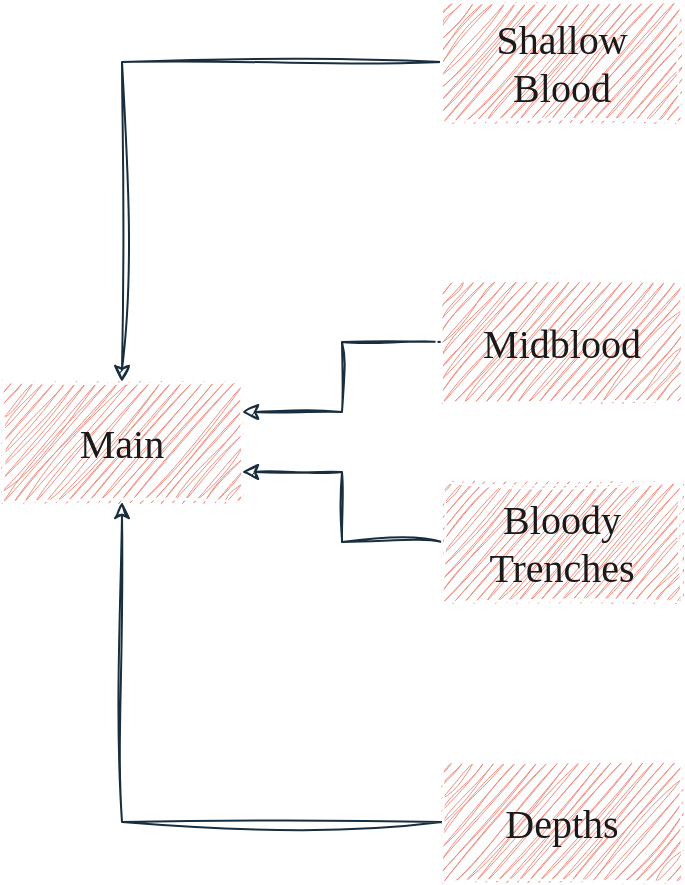 <mxfile version="26.0.16" pages="2">
  <diagram name="Scenes" id="1GiRujSYgf5M7FoMmvSQ">
    <mxGraphModel dx="1502" dy="614" grid="1" gridSize="10" guides="1" tooltips="1" connect="1" arrows="1" fold="1" page="1" pageScale="1" pageWidth="850" pageHeight="1100" math="0" shadow="0">
      <root>
        <mxCell id="0" />
        <mxCell id="1" parent="0" />
        <mxCell id="EugAUjxd0abLgZRfPWGe-1" value="Main" style="rounded=0;whiteSpace=wrap;html=1;glass=0;shadow=0;strokeWidth=1;fontFamily=Garamond;fillColor=#F08E81;fontSize=20;fontStyle=0;align=center;strokeColor=#FFFFFF;fontColor=#1A1A1A;textShadow=0;labelBackgroundColor=none;sketch=1;curveFitting=1;jiggle=2;" vertex="1" parent="1">
          <mxGeometry x="20" y="230" width="120" height="60" as="geometry" />
        </mxCell>
        <mxCell id="EugAUjxd0abLgZRfPWGe-11" style="edgeStyle=orthogonalEdgeStyle;rounded=0;orthogonalLoop=1;jettySize=auto;html=1;exitX=0;exitY=0.5;exitDx=0;exitDy=0;entryX=0.5;entryY=0;entryDx=0;entryDy=0;labelBackgroundColor=none;strokeColor=#182E3E;fontColor=default;sketch=1;curveFitting=1;jiggle=2;" edge="1" parent="1" source="EugAUjxd0abLgZRfPWGe-2" target="EugAUjxd0abLgZRfPWGe-1">
          <mxGeometry relative="1" as="geometry" />
        </mxCell>
        <mxCell id="EugAUjxd0abLgZRfPWGe-2" value="&lt;div&gt;Shallow Blood&lt;/div&gt;" style="rounded=0;whiteSpace=wrap;html=1;glass=0;shadow=0;strokeWidth=1;fontFamily=Garamond;fillColor=#F08E81;fontSize=20;fontStyle=0;align=center;strokeColor=#FFFFFF;fontColor=#1A1A1A;textShadow=0;labelBackgroundColor=none;sketch=1;curveFitting=1;jiggle=2;" vertex="1" parent="1">
          <mxGeometry x="240" y="40" width="120" height="60" as="geometry" />
        </mxCell>
        <mxCell id="EugAUjxd0abLgZRfPWGe-12" style="edgeStyle=orthogonalEdgeStyle;rounded=0;orthogonalLoop=1;jettySize=auto;html=1;exitX=0;exitY=0.5;exitDx=0;exitDy=0;entryX=1;entryY=0.25;entryDx=0;entryDy=0;labelBackgroundColor=none;strokeColor=#182E3E;fontColor=default;sketch=1;curveFitting=1;jiggle=2;" edge="1" parent="1" source="EugAUjxd0abLgZRfPWGe-3" target="EugAUjxd0abLgZRfPWGe-1">
          <mxGeometry relative="1" as="geometry" />
        </mxCell>
        <mxCell id="EugAUjxd0abLgZRfPWGe-3" value="Midblood" style="rounded=0;whiteSpace=wrap;html=1;glass=0;shadow=0;strokeWidth=1;fontFamily=Garamond;fillColor=#F08E81;fontSize=20;fontStyle=0;align=center;strokeColor=#FFFFFF;fontColor=#1A1A1A;textShadow=0;labelBackgroundColor=none;sketch=1;curveFitting=1;jiggle=2;" vertex="1" parent="1">
          <mxGeometry x="240" y="180" width="120" height="60" as="geometry" />
        </mxCell>
        <mxCell id="EugAUjxd0abLgZRfPWGe-13" style="edgeStyle=orthogonalEdgeStyle;rounded=0;orthogonalLoop=1;jettySize=auto;html=1;exitX=0;exitY=0.5;exitDx=0;exitDy=0;entryX=1;entryY=0.75;entryDx=0;entryDy=0;labelBackgroundColor=none;strokeColor=#182E3E;fontColor=default;sketch=1;curveFitting=1;jiggle=2;" edge="1" parent="1" source="EugAUjxd0abLgZRfPWGe-4" target="EugAUjxd0abLgZRfPWGe-1">
          <mxGeometry relative="1" as="geometry" />
        </mxCell>
        <mxCell id="EugAUjxd0abLgZRfPWGe-4" value="&lt;div&gt;Bloody Trenches&lt;/div&gt;" style="rounded=0;whiteSpace=wrap;html=1;glass=0;shadow=0;strokeWidth=1;fontFamily=Garamond;fillColor=#F08E81;fontSize=20;fontStyle=0;align=center;strokeColor=#FFFFFF;fontColor=#1A1A1A;textShadow=0;labelBackgroundColor=none;sketch=1;curveFitting=1;jiggle=2;" vertex="1" parent="1">
          <mxGeometry x="240" y="280" width="120" height="60" as="geometry" />
        </mxCell>
        <mxCell id="EugAUjxd0abLgZRfPWGe-14" style="edgeStyle=orthogonalEdgeStyle;rounded=0;orthogonalLoop=1;jettySize=auto;html=1;exitX=0;exitY=0.5;exitDx=0;exitDy=0;entryX=0.5;entryY=1;entryDx=0;entryDy=0;labelBackgroundColor=none;strokeColor=#182E3E;fontColor=default;sketch=1;curveFitting=1;jiggle=2;" edge="1" parent="1" source="EugAUjxd0abLgZRfPWGe-5" target="EugAUjxd0abLgZRfPWGe-1">
          <mxGeometry relative="1" as="geometry" />
        </mxCell>
        <mxCell id="EugAUjxd0abLgZRfPWGe-5" value="Depths" style="rounded=0;whiteSpace=wrap;html=1;glass=0;shadow=0;strokeWidth=1;fontFamily=Garamond;fillColor=#F08E81;fontSize=20;fontStyle=0;align=center;strokeColor=#FFFFFF;fontColor=#1A1A1A;textShadow=0;labelBackgroundColor=none;sketch=1;curveFitting=1;jiggle=2;" vertex="1" parent="1">
          <mxGeometry x="240" y="420" width="120" height="60" as="geometry" />
        </mxCell>
      </root>
    </mxGraphModel>
  </diagram>
  <diagram name="Depths" id="5oBN4isUDsIzEFs2QtNv">
    <mxGraphModel dx="1502" dy="614" grid="1" gridSize="10" guides="1" tooltips="1" connect="1" arrows="1" fold="1" page="1" pageScale="1" pageWidth="850" pageHeight="1100" math="0" shadow="0">
      <root>
        <mxCell id="aRkmi022aGYSI_yo450k-0" />
        <mxCell id="aRkmi022aGYSI_yo450k-1" parent="aRkmi022aGYSI_yo450k-0" />
        <mxCell id="aRkmi022aGYSI_yo450k-2" value="Depths" style="rounded=0;whiteSpace=wrap;html=1;glass=0;shadow=0;strokeWidth=1;fontFamily=Garamond;fillColor=#F08E81;fontSize=20;fontStyle=0;align=center;strokeColor=#FFFFFF;fontColor=#1A1A1A;textShadow=0;labelBackgroundColor=none;sketch=1;curveFitting=1;jiggle=2;" vertex="1" parent="aRkmi022aGYSI_yo450k-1">
          <mxGeometry x="20" y="230" width="120" height="60" as="geometry" />
        </mxCell>
      </root>
    </mxGraphModel>
  </diagram>
</mxfile>
